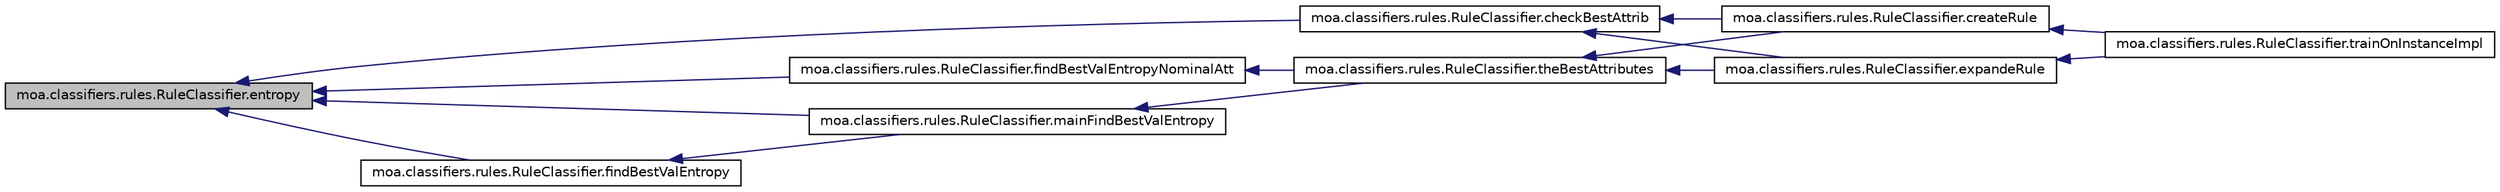 digraph G
{
  edge [fontname="Helvetica",fontsize="10",labelfontname="Helvetica",labelfontsize="10"];
  node [fontname="Helvetica",fontsize="10",shape=record];
  rankdir=LR;
  Node1 [label="moa.classifiers.rules.RuleClassifier.entropy",height=0.2,width=0.4,color="black", fillcolor="grey75", style="filled" fontcolor="black"];
  Node1 -> Node2 [dir=back,color="midnightblue",fontsize="10",style="solid",fontname="Helvetica"];
  Node2 [label="moa.classifiers.rules.RuleClassifier.checkBestAttrib",height=0.2,width=0.4,color="black", fillcolor="white", style="filled",URL="$classmoa_1_1classifiers_1_1rules_1_1RuleClassifier.html#a46f123858669e7b3a8d29552d5ededed"];
  Node2 -> Node3 [dir=back,color="midnightblue",fontsize="10",style="solid",fontname="Helvetica"];
  Node3 [label="moa.classifiers.rules.RuleClassifier.createRule",height=0.2,width=0.4,color="black", fillcolor="white", style="filled",URL="$classmoa_1_1classifiers_1_1rules_1_1RuleClassifier.html#af0c813365cafcbc1698c258b856e4960"];
  Node3 -> Node4 [dir=back,color="midnightblue",fontsize="10",style="solid",fontname="Helvetica"];
  Node4 [label="moa.classifiers.rules.RuleClassifier.trainOnInstanceImpl",height=0.2,width=0.4,color="black", fillcolor="white", style="filled",URL="$classmoa_1_1classifiers_1_1rules_1_1RuleClassifier.html#abaeafe5f63a8fda72e948fc9e259d645",tooltip="Trains this classifier incrementally using the given instance."];
  Node2 -> Node5 [dir=back,color="midnightblue",fontsize="10",style="solid",fontname="Helvetica"];
  Node5 [label="moa.classifiers.rules.RuleClassifier.expandeRule",height=0.2,width=0.4,color="black", fillcolor="white", style="filled",URL="$classmoa_1_1classifiers_1_1rules_1_1RuleClassifier.html#a6e43c31d226f0ba975d1a3dbfb119f2d"];
  Node5 -> Node4 [dir=back,color="midnightblue",fontsize="10",style="solid",fontname="Helvetica"];
  Node1 -> Node6 [dir=back,color="midnightblue",fontsize="10",style="solid",fontname="Helvetica"];
  Node6 [label="moa.classifiers.rules.RuleClassifier.findBestValEntropy",height=0.2,width=0.4,color="black", fillcolor="white", style="filled",URL="$classmoa_1_1classifiers_1_1rules_1_1RuleClassifier.html#af0f8c83ee817b32dcf1c1cf2bdf525f0"];
  Node6 -> Node7 [dir=back,color="midnightblue",fontsize="10",style="solid",fontname="Helvetica"];
  Node7 [label="moa.classifiers.rules.RuleClassifier.mainFindBestValEntropy",height=0.2,width=0.4,color="black", fillcolor="white", style="filled",URL="$classmoa_1_1classifiers_1_1rules_1_1RuleClassifier.html#aa3026ed69fead2e4677193c1824d1b12"];
  Node7 -> Node8 [dir=back,color="midnightblue",fontsize="10",style="solid",fontname="Helvetica"];
  Node8 [label="moa.classifiers.rules.RuleClassifier.theBestAttributes",height=0.2,width=0.4,color="black", fillcolor="white", style="filled",URL="$classmoa_1_1classifiers_1_1rules_1_1RuleClassifier.html#a08c80bf89e9f5c410373626cbfcf7464"];
  Node8 -> Node3 [dir=back,color="midnightblue",fontsize="10",style="solid",fontname="Helvetica"];
  Node8 -> Node5 [dir=back,color="midnightblue",fontsize="10",style="solid",fontname="Helvetica"];
  Node1 -> Node9 [dir=back,color="midnightblue",fontsize="10",style="solid",fontname="Helvetica"];
  Node9 [label="moa.classifiers.rules.RuleClassifier.findBestValEntropyNominalAtt",height=0.2,width=0.4,color="black", fillcolor="white", style="filled",URL="$classmoa_1_1classifiers_1_1rules_1_1RuleClassifier.html#a4387654b7ea48c473db7b1a4dd9ad53f"];
  Node9 -> Node8 [dir=back,color="midnightblue",fontsize="10",style="solid",fontname="Helvetica"];
  Node1 -> Node7 [dir=back,color="midnightblue",fontsize="10",style="solid",fontname="Helvetica"];
}
